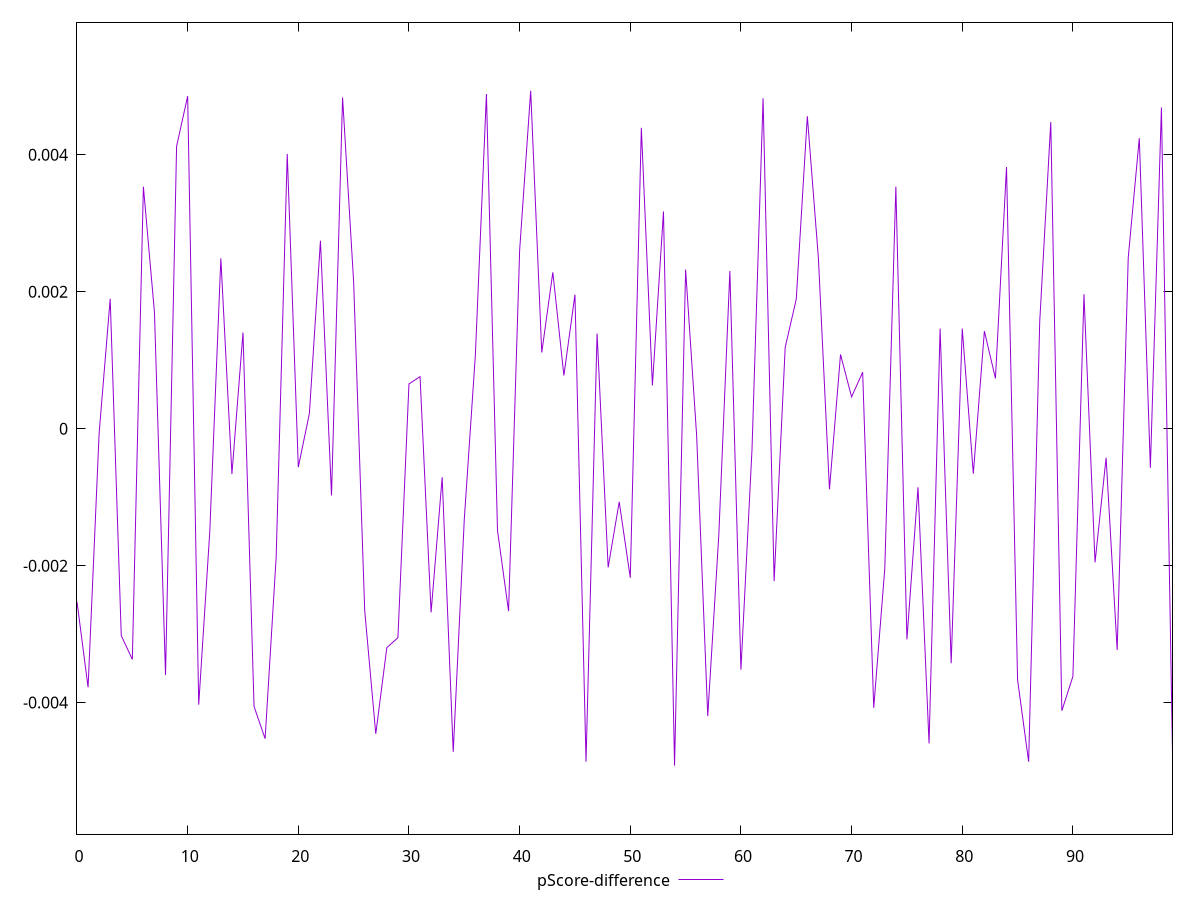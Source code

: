 reset

$pScoreDifference <<EOF
0 -0.002527183446156711
1 -0.0037769761643448863
2 -0.00006590374263970578
3 0.0018970901008756869
4 -0.0030223336221663066
5 -0.0033695247263805933
6 0.0035343739104131133
7 0.0016974509883784655
8 -0.00359841496181898
9 0.004123834023235795
10 0.004855910551524595
11 -0.004030115152993341
12 -0.0015026476201482064
13 0.002487681619302351
14 -0.0006627170643637159
15 0.0014039926722898
16 -0.004057366240416346
17 -0.004527205105890025
18 -0.0018728685335006184
19 0.004013290641200207
20 -0.0005613807269244098
21 0.00022121614849140991
22 0.0027458405703863348
23 -0.0009754910562457253
24 0.0048370735351806055
25 0.0021434744751319124
26 -0.0026552667292328302
27 -0.004455738845199841
28 -0.0031979785393656257
29 -0.0030522096631002
30 0.0006536044551261888
31 0.0007603566778756621
32 -0.002682918220285546
33 -0.0007097055569095789
34 -0.004719570104463222
35 -0.0013219242241414575
36 0.0010729022145287148
37 0.004887029028077791
38 -0.0014861015108405817
39 -0.0026641869205064617
40 0.0026003173867509832
41 0.004934887707444852
42 0.001112732366180591
43 0.002283457616604201
44 0.0007764297727042846
45 0.001957343762709951
46 -0.004862781563035656
47 0.001389850119814684
48 -0.0020258729580128754
49 -0.0010690326375688564
50 -0.0021768501155586817
51 0.004393492394539622
52 0.0006326466821235388
53 0.003171494747960635
54 -0.004921161716748168
55 0.0023225266929917665
56 -0.00010840074570386826
57 -0.004197946136375308
58 -0.001553671696464698
59 0.0023023458098910543
60 -0.0035189397453367355
61 -0.00030387776555648727
62 0.004824879339190569
63 -0.0022260325884382315
64 0.001188018396427598
65 0.0018918629888023397
66 0.004562893249752675
67 0.0024917548692178493
68 -0.0008856530398039242
69 0.0010836674605171348
70 0.00046424979086834295
71 0.0008247588803912409
72 -0.004076660861775605
73 -0.0020435609887348716
74 0.0035362088830221128
75 -0.0030770088986682986
76 -0.0008556990163009759
77 -0.0045964017867824725
78 0.0014624383737954633
79 -0.0034252404160335648
80 0.0014622684469071112
81 -0.0006576734648552351
82 0.001424538406825146
83 0.0007349535933295626
84 0.003821321979368242
85 -0.003665643367920912
86 -0.004863216601806608
87 0.0015570045900419327
88 0.004478685342499955
89 -0.004119257699635004
90 -0.003617880628942527
91 0.0019635860359949464
92 -0.0019526626942751313
93 -0.00042360712740585615
94 -0.00323208941211231
95 0.0024971645580128543
96 0.00424273758921101
97 -0.0005708285188217865
98 0.004691318686248502
99 -0.00474627431381236
EOF

set key outside below
set xrange [0:99]
set yrange [-0.005921161716748168:0.005934887707444852]
set trange [-0.005921161716748168:0.005934887707444852]
set terminal svg size 640, 500 enhanced background rgb 'white'
set output "reports/report_00027_2021-02-24T12-40-31.850Z/total-blocking-time/samples/music/pScore-difference/values.svg"

plot $pScoreDifference title "pScore-difference" with line

reset
